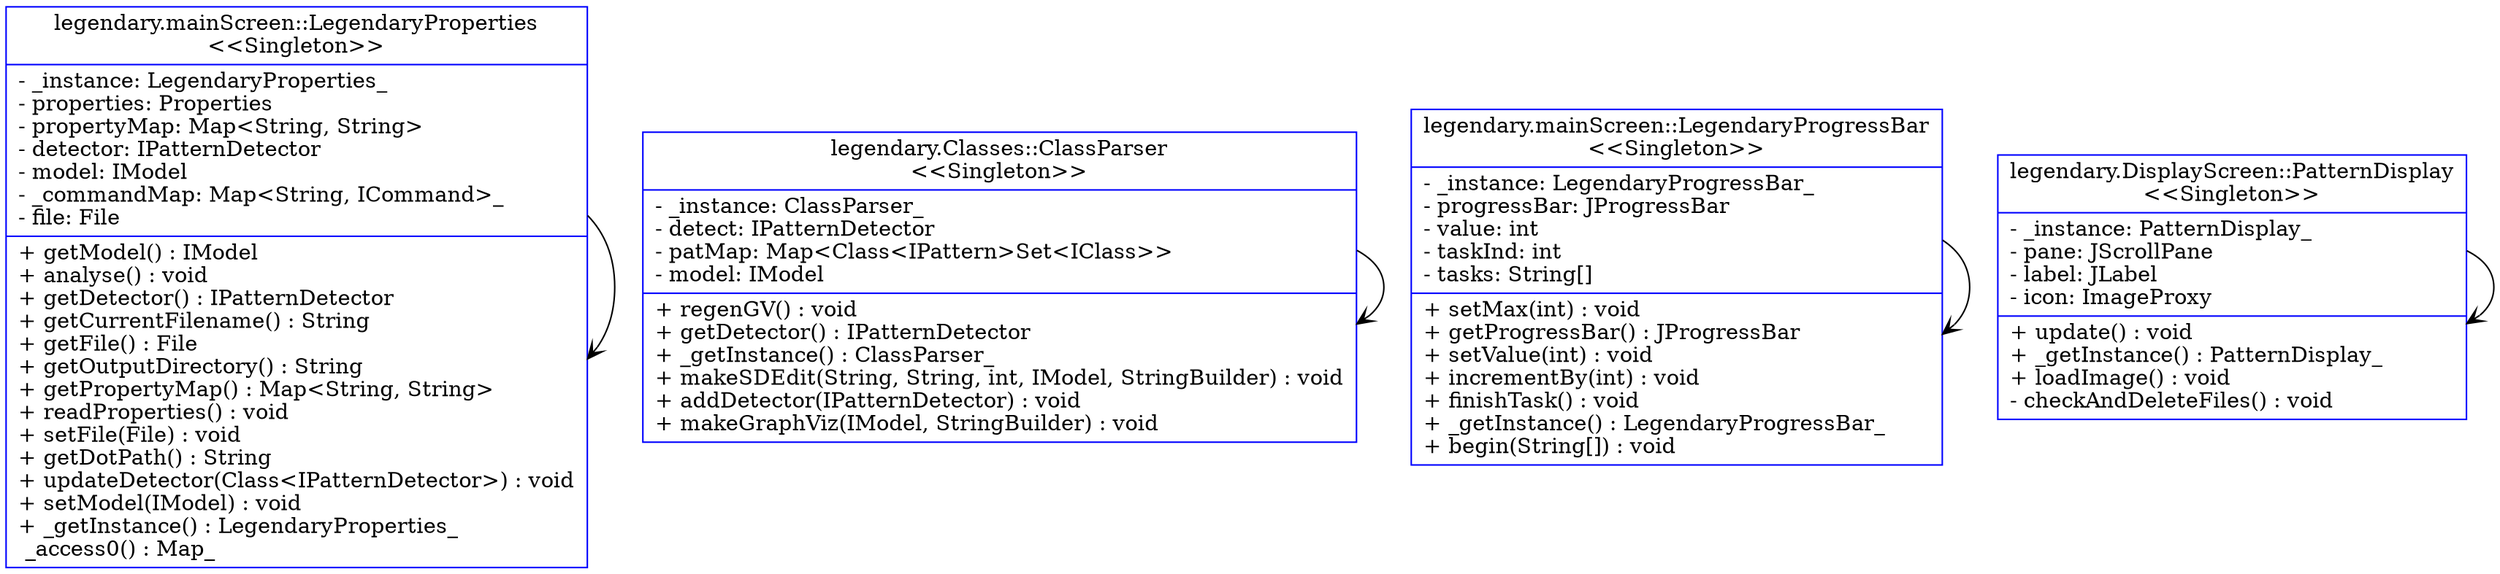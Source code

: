 digraph G{
	node [shape = "record"]
legendarymainScreenLegendaryProperties [
	label = "{legendary.mainScreen::LegendaryProperties\n\<\<Singleton\>\>|
	- _instance: LegendaryProperties_\l
	- properties: Properties\l
	- propertyMap: Map\<String, String\>\l
	- detector: IPatternDetector\l
	- model: IModel\l
	- _commandMap: Map\<String, ICommand\>_\l
	- file: File\l
	|
	+ getModel() : IModel\l
	+ analyse() : void\l
	+ getDetector() : IPatternDetector\l
	+ getCurrentFilename() : String\l
	+ getFile() : File\l
	+ getOutputDirectory() : String\l
	+ getPropertyMap() : Map\<String, String\>\l
	+ readProperties() : void\l
	+ setFile(File) : void\l
	+ getDotPath() : String\l
	+ updateDetector(Class\<IPatternDetector\>) : void\l
	+ setModel(IModel) : void\l
	+ _getInstance() : LegendaryProperties_\l
	 _access0() : Map_\l
	}"
	color = blue]
legendaryClassesClassParser [
	label = "{legendary.Classes::ClassParser\n\<\<Singleton\>\>|
	- _instance: ClassParser_\l
	- detect: IPatternDetector\l
	- patMap: Map\<Class\<IPattern\>Set\<IClass\>\>\l
	- model: IModel\l
	|
	+ regenGV() : void\l
	+ getDetector() : IPatternDetector\l
	+ _getInstance() : ClassParser_\l
	+ makeSDEdit(String, String, int, IModel, StringBuilder) : void\l
	+ addDetector(IPatternDetector) : void\l
	+ makeGraphViz(IModel, StringBuilder) : void\l
	}"
	color = blue]
legendarymainScreenLegendaryProgressBar [
	label = "{legendary.mainScreen::LegendaryProgressBar\n\<\<Singleton\>\>|
	- _instance: LegendaryProgressBar_\l
	- progressBar: JProgressBar\l
	- value: int\l
	- taskInd: int\l
	- tasks: String[]\l
	|
	+ setMax(int) : void\l
	+ getProgressBar() : JProgressBar\l
	+ setValue(int) : void\l
	+ incrementBy(int) : void\l
	+ finishTask() : void\l
	+ _getInstance() : LegendaryProgressBar_\l
	+ begin(String[]) : void\l
	}"
	color = blue]
legendaryDisplayScreenPatternDisplay [
	label = "{legendary.DisplayScreen::PatternDisplay\n\<\<Singleton\>\>|
	- _instance: PatternDisplay_\l
	- pane: JScrollPane\l
	- label: JLabel\l
	- icon: ImageProxy\l
	|
	+ update() : void\l
	+ _getInstance() : PatternDisplay_\l
	+ loadImage() : void\l
	- checkAndDeleteFiles() : void\l
	}"
	color = blue]
	edge [style = "solid"] [arrowhead = "open"]
	[label = ""]legendarymainScreenLegendaryProperties->legendarymainScreenLegendaryProperties
	edge [style = "solid"] [arrowhead = "open"]
	[label = ""]legendaryClassesClassParser->legendaryClassesClassParser
	edge [style = "solid"] [arrowhead = "open"]
	[label = ""]legendarymainScreenLegendaryProgressBar->legendarymainScreenLegendaryProgressBar
	edge [style = "solid"] [arrowhead = "open"]
	[label = ""]legendaryDisplayScreenPatternDisplay->legendaryDisplayScreenPatternDisplay
}